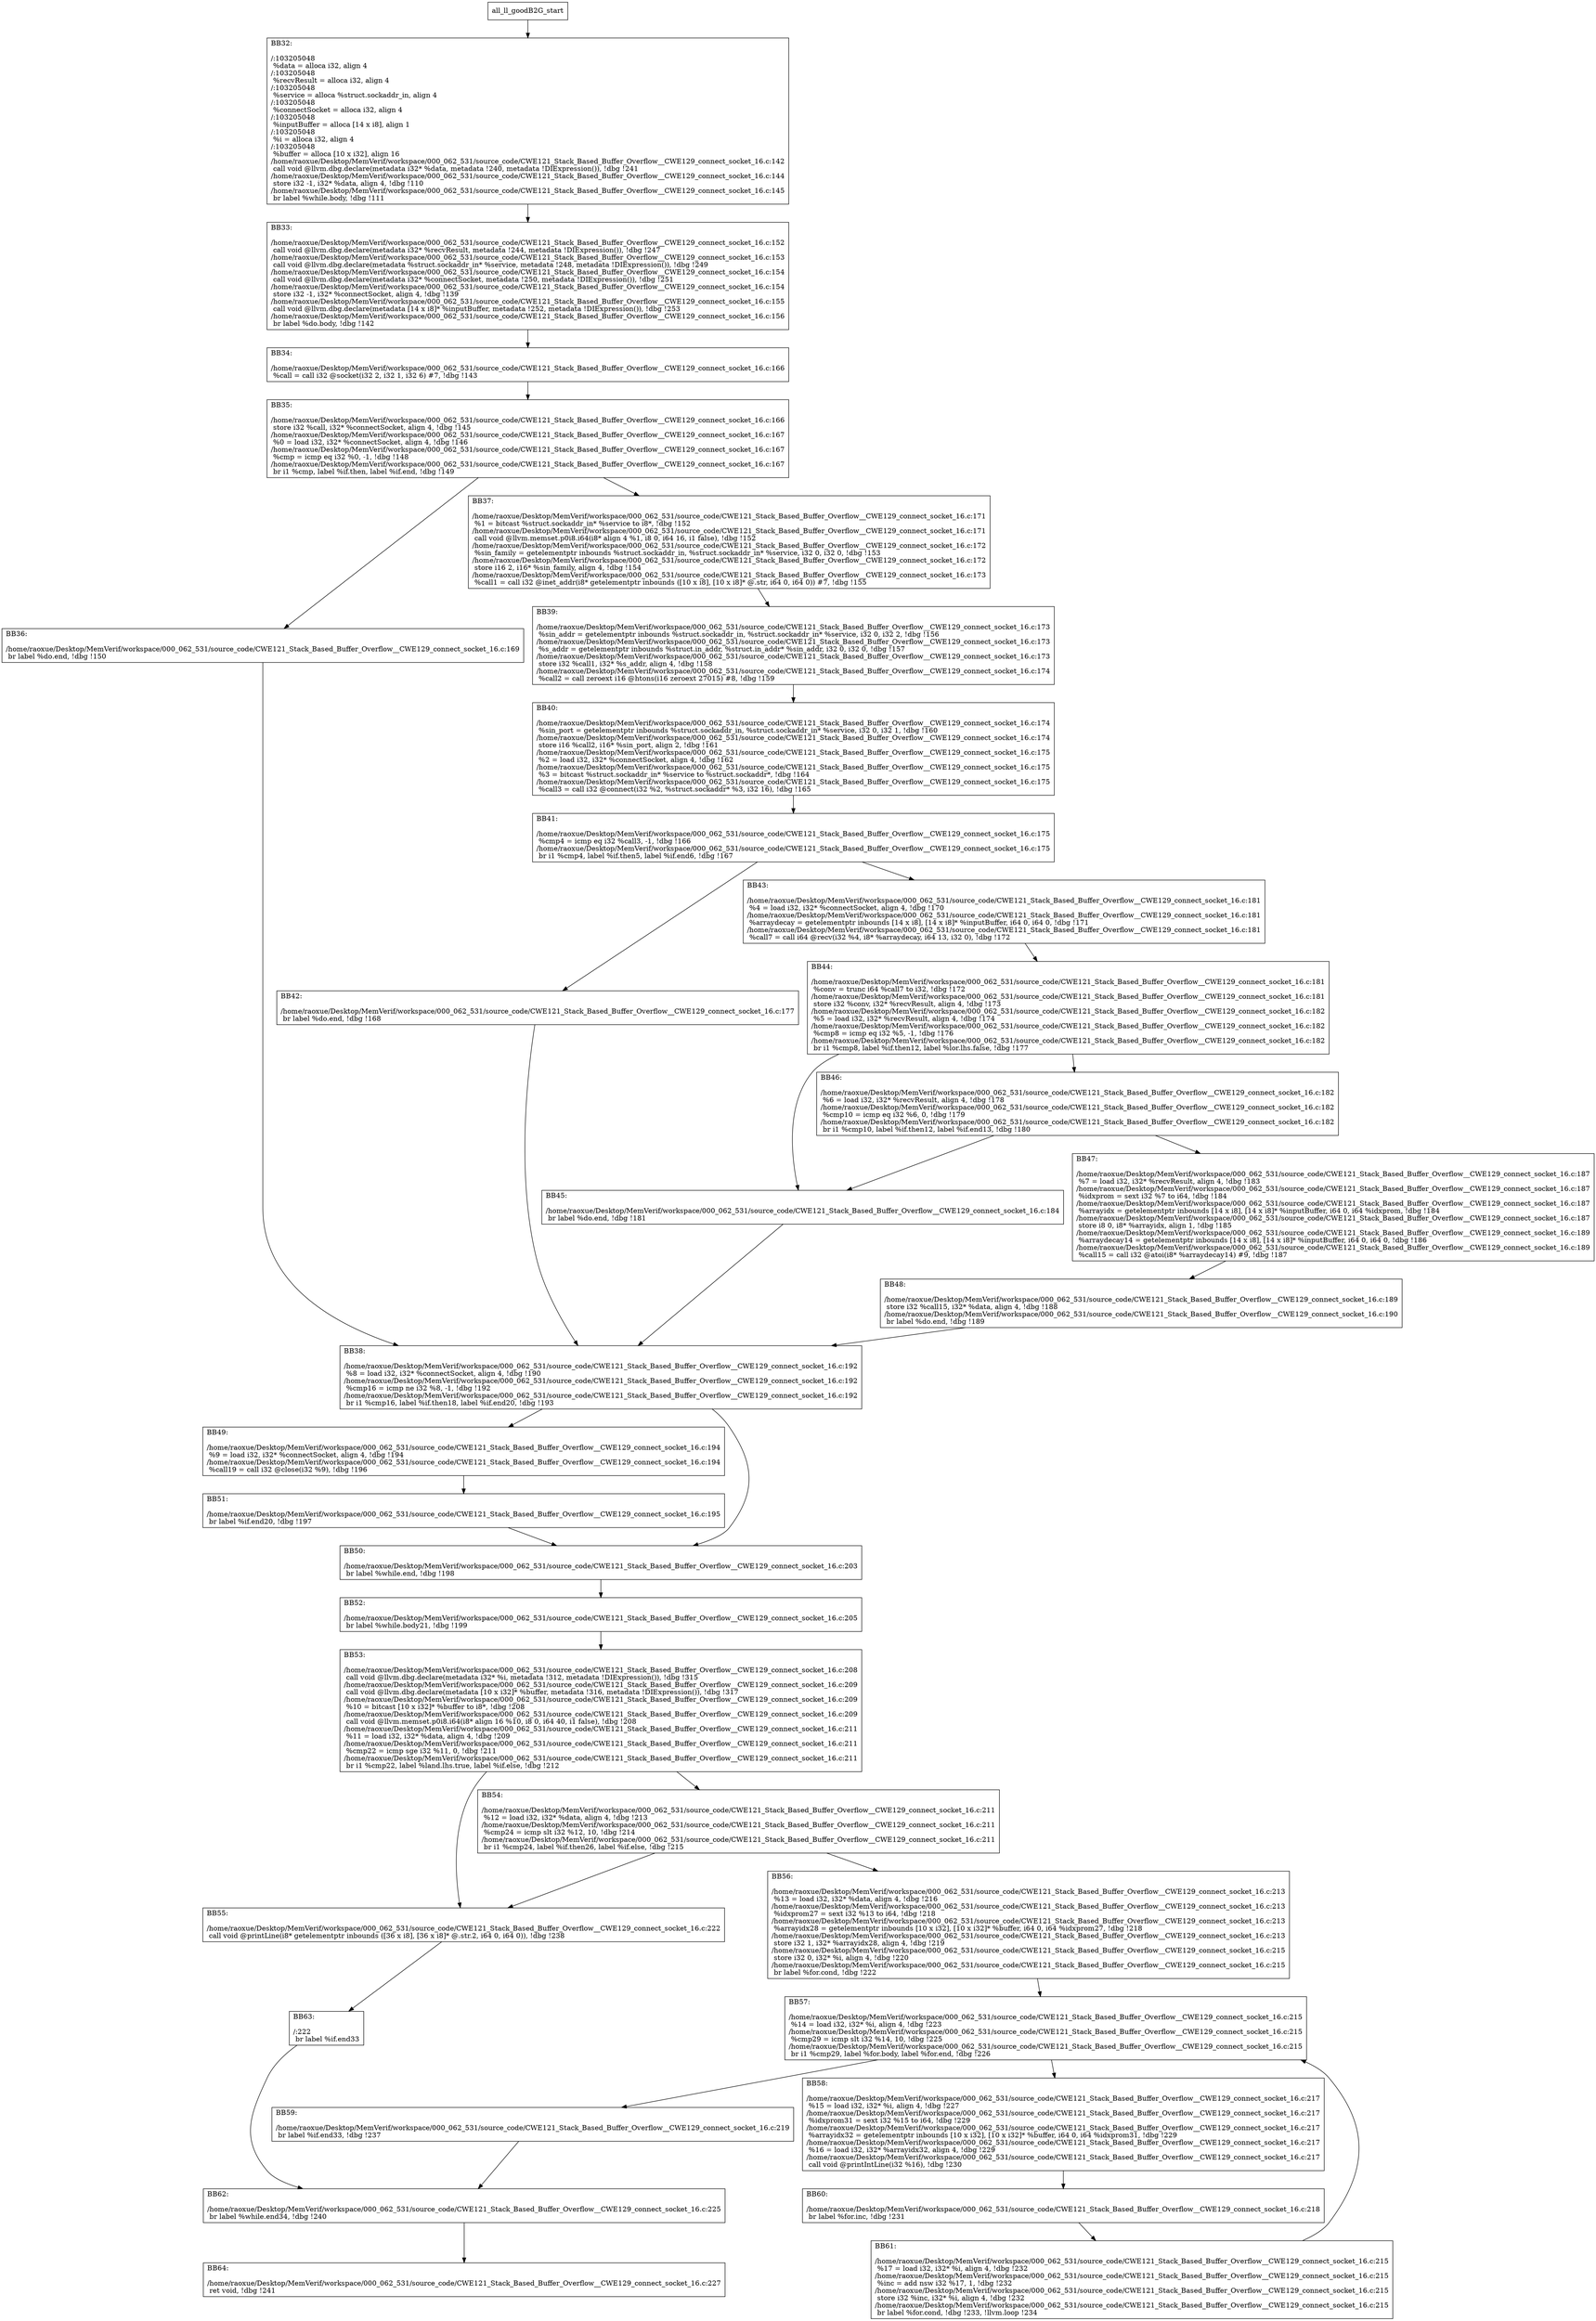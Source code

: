 digraph "CFG for'all_ll_goodB2G' function" {
	BBall_ll_goodB2G_start[shape=record,label="{all_ll_goodB2G_start}"];
	BBall_ll_goodB2G_start-> all_ll_goodB2GBB32;
	all_ll_goodB2GBB32 [shape=record, label="{BB32:\l\l/:103205048\l
  %data = alloca i32, align 4\l
/:103205048\l
  %recvResult = alloca i32, align 4\l
/:103205048\l
  %service = alloca %struct.sockaddr_in, align 4\l
/:103205048\l
  %connectSocket = alloca i32, align 4\l
/:103205048\l
  %inputBuffer = alloca [14 x i8], align 1\l
/:103205048\l
  %i = alloca i32, align 4\l
/:103205048\l
  %buffer = alloca [10 x i32], align 16\l
/home/raoxue/Desktop/MemVerif/workspace/000_062_531/source_code/CWE121_Stack_Based_Buffer_Overflow__CWE129_connect_socket_16.c:142\l
  call void @llvm.dbg.declare(metadata i32* %data, metadata !240, metadata !DIExpression()), !dbg !241\l
/home/raoxue/Desktop/MemVerif/workspace/000_062_531/source_code/CWE121_Stack_Based_Buffer_Overflow__CWE129_connect_socket_16.c:144\l
  store i32 -1, i32* %data, align 4, !dbg !110\l
/home/raoxue/Desktop/MemVerif/workspace/000_062_531/source_code/CWE121_Stack_Based_Buffer_Overflow__CWE129_connect_socket_16.c:145\l
  br label %while.body, !dbg !111\l
}"];
	all_ll_goodB2GBB32-> all_ll_goodB2GBB33;
	all_ll_goodB2GBB33 [shape=record, label="{BB33:\l\l/home/raoxue/Desktop/MemVerif/workspace/000_062_531/source_code/CWE121_Stack_Based_Buffer_Overflow__CWE129_connect_socket_16.c:152\l
  call void @llvm.dbg.declare(metadata i32* %recvResult, metadata !244, metadata !DIExpression()), !dbg !247\l
/home/raoxue/Desktop/MemVerif/workspace/000_062_531/source_code/CWE121_Stack_Based_Buffer_Overflow__CWE129_connect_socket_16.c:153\l
  call void @llvm.dbg.declare(metadata %struct.sockaddr_in* %service, metadata !248, metadata !DIExpression()), !dbg !249\l
/home/raoxue/Desktop/MemVerif/workspace/000_062_531/source_code/CWE121_Stack_Based_Buffer_Overflow__CWE129_connect_socket_16.c:154\l
  call void @llvm.dbg.declare(metadata i32* %connectSocket, metadata !250, metadata !DIExpression()), !dbg !251\l
/home/raoxue/Desktop/MemVerif/workspace/000_062_531/source_code/CWE121_Stack_Based_Buffer_Overflow__CWE129_connect_socket_16.c:154\l
  store i32 -1, i32* %connectSocket, align 4, !dbg !139\l
/home/raoxue/Desktop/MemVerif/workspace/000_062_531/source_code/CWE121_Stack_Based_Buffer_Overflow__CWE129_connect_socket_16.c:155\l
  call void @llvm.dbg.declare(metadata [14 x i8]* %inputBuffer, metadata !252, metadata !DIExpression()), !dbg !253\l
/home/raoxue/Desktop/MemVerif/workspace/000_062_531/source_code/CWE121_Stack_Based_Buffer_Overflow__CWE129_connect_socket_16.c:156\l
  br label %do.body, !dbg !142\l
}"];
	all_ll_goodB2GBB33-> all_ll_goodB2GBB34;
	all_ll_goodB2GBB34 [shape=record, label="{BB34:\l\l/home/raoxue/Desktop/MemVerif/workspace/000_062_531/source_code/CWE121_Stack_Based_Buffer_Overflow__CWE129_connect_socket_16.c:166\l
  %call = call i32 @socket(i32 2, i32 1, i32 6) #7, !dbg !143\l
}"];
	all_ll_goodB2GBB34-> all_ll_goodB2GBB35;
	all_ll_goodB2GBB35 [shape=record, label="{BB35:\l\l/home/raoxue/Desktop/MemVerif/workspace/000_062_531/source_code/CWE121_Stack_Based_Buffer_Overflow__CWE129_connect_socket_16.c:166\l
  store i32 %call, i32* %connectSocket, align 4, !dbg !145\l
/home/raoxue/Desktop/MemVerif/workspace/000_062_531/source_code/CWE121_Stack_Based_Buffer_Overflow__CWE129_connect_socket_16.c:167\l
  %0 = load i32, i32* %connectSocket, align 4, !dbg !146\l
/home/raoxue/Desktop/MemVerif/workspace/000_062_531/source_code/CWE121_Stack_Based_Buffer_Overflow__CWE129_connect_socket_16.c:167\l
  %cmp = icmp eq i32 %0, -1, !dbg !148\l
/home/raoxue/Desktop/MemVerif/workspace/000_062_531/source_code/CWE121_Stack_Based_Buffer_Overflow__CWE129_connect_socket_16.c:167\l
  br i1 %cmp, label %if.then, label %if.end, !dbg !149\l
}"];
	all_ll_goodB2GBB35-> all_ll_goodB2GBB36;
	all_ll_goodB2GBB35-> all_ll_goodB2GBB37;
	all_ll_goodB2GBB36 [shape=record, label="{BB36:\l\l/home/raoxue/Desktop/MemVerif/workspace/000_062_531/source_code/CWE121_Stack_Based_Buffer_Overflow__CWE129_connect_socket_16.c:169\l
  br label %do.end, !dbg !150\l
}"];
	all_ll_goodB2GBB36-> all_ll_goodB2GBB38;
	all_ll_goodB2GBB37 [shape=record, label="{BB37:\l\l/home/raoxue/Desktop/MemVerif/workspace/000_062_531/source_code/CWE121_Stack_Based_Buffer_Overflow__CWE129_connect_socket_16.c:171\l
  %1 = bitcast %struct.sockaddr_in* %service to i8*, !dbg !152\l
/home/raoxue/Desktop/MemVerif/workspace/000_062_531/source_code/CWE121_Stack_Based_Buffer_Overflow__CWE129_connect_socket_16.c:171\l
  call void @llvm.memset.p0i8.i64(i8* align 4 %1, i8 0, i64 16, i1 false), !dbg !152\l
/home/raoxue/Desktop/MemVerif/workspace/000_062_531/source_code/CWE121_Stack_Based_Buffer_Overflow__CWE129_connect_socket_16.c:172\l
  %sin_family = getelementptr inbounds %struct.sockaddr_in, %struct.sockaddr_in* %service, i32 0, i32 0, !dbg !153\l
/home/raoxue/Desktop/MemVerif/workspace/000_062_531/source_code/CWE121_Stack_Based_Buffer_Overflow__CWE129_connect_socket_16.c:172\l
  store i16 2, i16* %sin_family, align 4, !dbg !154\l
/home/raoxue/Desktop/MemVerif/workspace/000_062_531/source_code/CWE121_Stack_Based_Buffer_Overflow__CWE129_connect_socket_16.c:173\l
  %call1 = call i32 @inet_addr(i8* getelementptr inbounds ([10 x i8], [10 x i8]* @.str, i64 0, i64 0)) #7, !dbg !155\l
}"];
	all_ll_goodB2GBB37-> all_ll_goodB2GBB39;
	all_ll_goodB2GBB39 [shape=record, label="{BB39:\l\l/home/raoxue/Desktop/MemVerif/workspace/000_062_531/source_code/CWE121_Stack_Based_Buffer_Overflow__CWE129_connect_socket_16.c:173\l
  %sin_addr = getelementptr inbounds %struct.sockaddr_in, %struct.sockaddr_in* %service, i32 0, i32 2, !dbg !156\l
/home/raoxue/Desktop/MemVerif/workspace/000_062_531/source_code/CWE121_Stack_Based_Buffer_Overflow__CWE129_connect_socket_16.c:173\l
  %s_addr = getelementptr inbounds %struct.in_addr, %struct.in_addr* %sin_addr, i32 0, i32 0, !dbg !157\l
/home/raoxue/Desktop/MemVerif/workspace/000_062_531/source_code/CWE121_Stack_Based_Buffer_Overflow__CWE129_connect_socket_16.c:173\l
  store i32 %call1, i32* %s_addr, align 4, !dbg !158\l
/home/raoxue/Desktop/MemVerif/workspace/000_062_531/source_code/CWE121_Stack_Based_Buffer_Overflow__CWE129_connect_socket_16.c:174\l
  %call2 = call zeroext i16 @htons(i16 zeroext 27015) #8, !dbg !159\l
}"];
	all_ll_goodB2GBB39-> all_ll_goodB2GBB40;
	all_ll_goodB2GBB40 [shape=record, label="{BB40:\l\l/home/raoxue/Desktop/MemVerif/workspace/000_062_531/source_code/CWE121_Stack_Based_Buffer_Overflow__CWE129_connect_socket_16.c:174\l
  %sin_port = getelementptr inbounds %struct.sockaddr_in, %struct.sockaddr_in* %service, i32 0, i32 1, !dbg !160\l
/home/raoxue/Desktop/MemVerif/workspace/000_062_531/source_code/CWE121_Stack_Based_Buffer_Overflow__CWE129_connect_socket_16.c:174\l
  store i16 %call2, i16* %sin_port, align 2, !dbg !161\l
/home/raoxue/Desktop/MemVerif/workspace/000_062_531/source_code/CWE121_Stack_Based_Buffer_Overflow__CWE129_connect_socket_16.c:175\l
  %2 = load i32, i32* %connectSocket, align 4, !dbg !162\l
/home/raoxue/Desktop/MemVerif/workspace/000_062_531/source_code/CWE121_Stack_Based_Buffer_Overflow__CWE129_connect_socket_16.c:175\l
  %3 = bitcast %struct.sockaddr_in* %service to %struct.sockaddr*, !dbg !164\l
/home/raoxue/Desktop/MemVerif/workspace/000_062_531/source_code/CWE121_Stack_Based_Buffer_Overflow__CWE129_connect_socket_16.c:175\l
  %call3 = call i32 @connect(i32 %2, %struct.sockaddr* %3, i32 16), !dbg !165\l
}"];
	all_ll_goodB2GBB40-> all_ll_goodB2GBB41;
	all_ll_goodB2GBB41 [shape=record, label="{BB41:\l\l/home/raoxue/Desktop/MemVerif/workspace/000_062_531/source_code/CWE121_Stack_Based_Buffer_Overflow__CWE129_connect_socket_16.c:175\l
  %cmp4 = icmp eq i32 %call3, -1, !dbg !166\l
/home/raoxue/Desktop/MemVerif/workspace/000_062_531/source_code/CWE121_Stack_Based_Buffer_Overflow__CWE129_connect_socket_16.c:175\l
  br i1 %cmp4, label %if.then5, label %if.end6, !dbg !167\l
}"];
	all_ll_goodB2GBB41-> all_ll_goodB2GBB42;
	all_ll_goodB2GBB41-> all_ll_goodB2GBB43;
	all_ll_goodB2GBB42 [shape=record, label="{BB42:\l\l/home/raoxue/Desktop/MemVerif/workspace/000_062_531/source_code/CWE121_Stack_Based_Buffer_Overflow__CWE129_connect_socket_16.c:177\l
  br label %do.end, !dbg !168\l
}"];
	all_ll_goodB2GBB42-> all_ll_goodB2GBB38;
	all_ll_goodB2GBB43 [shape=record, label="{BB43:\l\l/home/raoxue/Desktop/MemVerif/workspace/000_062_531/source_code/CWE121_Stack_Based_Buffer_Overflow__CWE129_connect_socket_16.c:181\l
  %4 = load i32, i32* %connectSocket, align 4, !dbg !170\l
/home/raoxue/Desktop/MemVerif/workspace/000_062_531/source_code/CWE121_Stack_Based_Buffer_Overflow__CWE129_connect_socket_16.c:181\l
  %arraydecay = getelementptr inbounds [14 x i8], [14 x i8]* %inputBuffer, i64 0, i64 0, !dbg !171\l
/home/raoxue/Desktop/MemVerif/workspace/000_062_531/source_code/CWE121_Stack_Based_Buffer_Overflow__CWE129_connect_socket_16.c:181\l
  %call7 = call i64 @recv(i32 %4, i8* %arraydecay, i64 13, i32 0), !dbg !172\l
}"];
	all_ll_goodB2GBB43-> all_ll_goodB2GBB44;
	all_ll_goodB2GBB44 [shape=record, label="{BB44:\l\l/home/raoxue/Desktop/MemVerif/workspace/000_062_531/source_code/CWE121_Stack_Based_Buffer_Overflow__CWE129_connect_socket_16.c:181\l
  %conv = trunc i64 %call7 to i32, !dbg !172\l
/home/raoxue/Desktop/MemVerif/workspace/000_062_531/source_code/CWE121_Stack_Based_Buffer_Overflow__CWE129_connect_socket_16.c:181\l
  store i32 %conv, i32* %recvResult, align 4, !dbg !173\l
/home/raoxue/Desktop/MemVerif/workspace/000_062_531/source_code/CWE121_Stack_Based_Buffer_Overflow__CWE129_connect_socket_16.c:182\l
  %5 = load i32, i32* %recvResult, align 4, !dbg !174\l
/home/raoxue/Desktop/MemVerif/workspace/000_062_531/source_code/CWE121_Stack_Based_Buffer_Overflow__CWE129_connect_socket_16.c:182\l
  %cmp8 = icmp eq i32 %5, -1, !dbg !176\l
/home/raoxue/Desktop/MemVerif/workspace/000_062_531/source_code/CWE121_Stack_Based_Buffer_Overflow__CWE129_connect_socket_16.c:182\l
  br i1 %cmp8, label %if.then12, label %lor.lhs.false, !dbg !177\l
}"];
	all_ll_goodB2GBB44-> all_ll_goodB2GBB45;
	all_ll_goodB2GBB44-> all_ll_goodB2GBB46;
	all_ll_goodB2GBB46 [shape=record, label="{BB46:\l\l/home/raoxue/Desktop/MemVerif/workspace/000_062_531/source_code/CWE121_Stack_Based_Buffer_Overflow__CWE129_connect_socket_16.c:182\l
  %6 = load i32, i32* %recvResult, align 4, !dbg !178\l
/home/raoxue/Desktop/MemVerif/workspace/000_062_531/source_code/CWE121_Stack_Based_Buffer_Overflow__CWE129_connect_socket_16.c:182\l
  %cmp10 = icmp eq i32 %6, 0, !dbg !179\l
/home/raoxue/Desktop/MemVerif/workspace/000_062_531/source_code/CWE121_Stack_Based_Buffer_Overflow__CWE129_connect_socket_16.c:182\l
  br i1 %cmp10, label %if.then12, label %if.end13, !dbg !180\l
}"];
	all_ll_goodB2GBB46-> all_ll_goodB2GBB45;
	all_ll_goodB2GBB46-> all_ll_goodB2GBB47;
	all_ll_goodB2GBB45 [shape=record, label="{BB45:\l\l/home/raoxue/Desktop/MemVerif/workspace/000_062_531/source_code/CWE121_Stack_Based_Buffer_Overflow__CWE129_connect_socket_16.c:184\l
  br label %do.end, !dbg !181\l
}"];
	all_ll_goodB2GBB45-> all_ll_goodB2GBB38;
	all_ll_goodB2GBB47 [shape=record, label="{BB47:\l\l/home/raoxue/Desktop/MemVerif/workspace/000_062_531/source_code/CWE121_Stack_Based_Buffer_Overflow__CWE129_connect_socket_16.c:187\l
  %7 = load i32, i32* %recvResult, align 4, !dbg !183\l
/home/raoxue/Desktop/MemVerif/workspace/000_062_531/source_code/CWE121_Stack_Based_Buffer_Overflow__CWE129_connect_socket_16.c:187\l
  %idxprom = sext i32 %7 to i64, !dbg !184\l
/home/raoxue/Desktop/MemVerif/workspace/000_062_531/source_code/CWE121_Stack_Based_Buffer_Overflow__CWE129_connect_socket_16.c:187\l
  %arrayidx = getelementptr inbounds [14 x i8], [14 x i8]* %inputBuffer, i64 0, i64 %idxprom, !dbg !184\l
/home/raoxue/Desktop/MemVerif/workspace/000_062_531/source_code/CWE121_Stack_Based_Buffer_Overflow__CWE129_connect_socket_16.c:187\l
  store i8 0, i8* %arrayidx, align 1, !dbg !185\l
/home/raoxue/Desktop/MemVerif/workspace/000_062_531/source_code/CWE121_Stack_Based_Buffer_Overflow__CWE129_connect_socket_16.c:189\l
  %arraydecay14 = getelementptr inbounds [14 x i8], [14 x i8]* %inputBuffer, i64 0, i64 0, !dbg !186\l
/home/raoxue/Desktop/MemVerif/workspace/000_062_531/source_code/CWE121_Stack_Based_Buffer_Overflow__CWE129_connect_socket_16.c:189\l
  %call15 = call i32 @atoi(i8* %arraydecay14) #9, !dbg !187\l
}"];
	all_ll_goodB2GBB47-> all_ll_goodB2GBB48;
	all_ll_goodB2GBB48 [shape=record, label="{BB48:\l\l/home/raoxue/Desktop/MemVerif/workspace/000_062_531/source_code/CWE121_Stack_Based_Buffer_Overflow__CWE129_connect_socket_16.c:189\l
  store i32 %call15, i32* %data, align 4, !dbg !188\l
/home/raoxue/Desktop/MemVerif/workspace/000_062_531/source_code/CWE121_Stack_Based_Buffer_Overflow__CWE129_connect_socket_16.c:190\l
  br label %do.end, !dbg !189\l
}"];
	all_ll_goodB2GBB48-> all_ll_goodB2GBB38;
	all_ll_goodB2GBB38 [shape=record, label="{BB38:\l\l/home/raoxue/Desktop/MemVerif/workspace/000_062_531/source_code/CWE121_Stack_Based_Buffer_Overflow__CWE129_connect_socket_16.c:192\l
  %8 = load i32, i32* %connectSocket, align 4, !dbg !190\l
/home/raoxue/Desktop/MemVerif/workspace/000_062_531/source_code/CWE121_Stack_Based_Buffer_Overflow__CWE129_connect_socket_16.c:192\l
  %cmp16 = icmp ne i32 %8, -1, !dbg !192\l
/home/raoxue/Desktop/MemVerif/workspace/000_062_531/source_code/CWE121_Stack_Based_Buffer_Overflow__CWE129_connect_socket_16.c:192\l
  br i1 %cmp16, label %if.then18, label %if.end20, !dbg !193\l
}"];
	all_ll_goodB2GBB38-> all_ll_goodB2GBB49;
	all_ll_goodB2GBB38-> all_ll_goodB2GBB50;
	all_ll_goodB2GBB49 [shape=record, label="{BB49:\l\l/home/raoxue/Desktop/MemVerif/workspace/000_062_531/source_code/CWE121_Stack_Based_Buffer_Overflow__CWE129_connect_socket_16.c:194\l
  %9 = load i32, i32* %connectSocket, align 4, !dbg !194\l
/home/raoxue/Desktop/MemVerif/workspace/000_062_531/source_code/CWE121_Stack_Based_Buffer_Overflow__CWE129_connect_socket_16.c:194\l
  %call19 = call i32 @close(i32 %9), !dbg !196\l
}"];
	all_ll_goodB2GBB49-> all_ll_goodB2GBB51;
	all_ll_goodB2GBB51 [shape=record, label="{BB51:\l\l/home/raoxue/Desktop/MemVerif/workspace/000_062_531/source_code/CWE121_Stack_Based_Buffer_Overflow__CWE129_connect_socket_16.c:195\l
  br label %if.end20, !dbg !197\l
}"];
	all_ll_goodB2GBB51-> all_ll_goodB2GBB50;
	all_ll_goodB2GBB50 [shape=record, label="{BB50:\l\l/home/raoxue/Desktop/MemVerif/workspace/000_062_531/source_code/CWE121_Stack_Based_Buffer_Overflow__CWE129_connect_socket_16.c:203\l
  br label %while.end, !dbg !198\l
}"];
	all_ll_goodB2GBB50-> all_ll_goodB2GBB52;
	all_ll_goodB2GBB52 [shape=record, label="{BB52:\l\l/home/raoxue/Desktop/MemVerif/workspace/000_062_531/source_code/CWE121_Stack_Based_Buffer_Overflow__CWE129_connect_socket_16.c:205\l
  br label %while.body21, !dbg !199\l
}"];
	all_ll_goodB2GBB52-> all_ll_goodB2GBB53;
	all_ll_goodB2GBB53 [shape=record, label="{BB53:\l\l/home/raoxue/Desktop/MemVerif/workspace/000_062_531/source_code/CWE121_Stack_Based_Buffer_Overflow__CWE129_connect_socket_16.c:208\l
  call void @llvm.dbg.declare(metadata i32* %i, metadata !312, metadata !DIExpression()), !dbg !315\l
/home/raoxue/Desktop/MemVerif/workspace/000_062_531/source_code/CWE121_Stack_Based_Buffer_Overflow__CWE129_connect_socket_16.c:209\l
  call void @llvm.dbg.declare(metadata [10 x i32]* %buffer, metadata !316, metadata !DIExpression()), !dbg !317\l
/home/raoxue/Desktop/MemVerif/workspace/000_062_531/source_code/CWE121_Stack_Based_Buffer_Overflow__CWE129_connect_socket_16.c:209\l
  %10 = bitcast [10 x i32]* %buffer to i8*, !dbg !208\l
/home/raoxue/Desktop/MemVerif/workspace/000_062_531/source_code/CWE121_Stack_Based_Buffer_Overflow__CWE129_connect_socket_16.c:209\l
  call void @llvm.memset.p0i8.i64(i8* align 16 %10, i8 0, i64 40, i1 false), !dbg !208\l
/home/raoxue/Desktop/MemVerif/workspace/000_062_531/source_code/CWE121_Stack_Based_Buffer_Overflow__CWE129_connect_socket_16.c:211\l
  %11 = load i32, i32* %data, align 4, !dbg !209\l
/home/raoxue/Desktop/MemVerif/workspace/000_062_531/source_code/CWE121_Stack_Based_Buffer_Overflow__CWE129_connect_socket_16.c:211\l
  %cmp22 = icmp sge i32 %11, 0, !dbg !211\l
/home/raoxue/Desktop/MemVerif/workspace/000_062_531/source_code/CWE121_Stack_Based_Buffer_Overflow__CWE129_connect_socket_16.c:211\l
  br i1 %cmp22, label %land.lhs.true, label %if.else, !dbg !212\l
}"];
	all_ll_goodB2GBB53-> all_ll_goodB2GBB54;
	all_ll_goodB2GBB53-> all_ll_goodB2GBB55;
	all_ll_goodB2GBB54 [shape=record, label="{BB54:\l\l/home/raoxue/Desktop/MemVerif/workspace/000_062_531/source_code/CWE121_Stack_Based_Buffer_Overflow__CWE129_connect_socket_16.c:211\l
  %12 = load i32, i32* %data, align 4, !dbg !213\l
/home/raoxue/Desktop/MemVerif/workspace/000_062_531/source_code/CWE121_Stack_Based_Buffer_Overflow__CWE129_connect_socket_16.c:211\l
  %cmp24 = icmp slt i32 %12, 10, !dbg !214\l
/home/raoxue/Desktop/MemVerif/workspace/000_062_531/source_code/CWE121_Stack_Based_Buffer_Overflow__CWE129_connect_socket_16.c:211\l
  br i1 %cmp24, label %if.then26, label %if.else, !dbg !215\l
}"];
	all_ll_goodB2GBB54-> all_ll_goodB2GBB56;
	all_ll_goodB2GBB54-> all_ll_goodB2GBB55;
	all_ll_goodB2GBB56 [shape=record, label="{BB56:\l\l/home/raoxue/Desktop/MemVerif/workspace/000_062_531/source_code/CWE121_Stack_Based_Buffer_Overflow__CWE129_connect_socket_16.c:213\l
  %13 = load i32, i32* %data, align 4, !dbg !216\l
/home/raoxue/Desktop/MemVerif/workspace/000_062_531/source_code/CWE121_Stack_Based_Buffer_Overflow__CWE129_connect_socket_16.c:213\l
  %idxprom27 = sext i32 %13 to i64, !dbg !218\l
/home/raoxue/Desktop/MemVerif/workspace/000_062_531/source_code/CWE121_Stack_Based_Buffer_Overflow__CWE129_connect_socket_16.c:213\l
  %arrayidx28 = getelementptr inbounds [10 x i32], [10 x i32]* %buffer, i64 0, i64 %idxprom27, !dbg !218\l
/home/raoxue/Desktop/MemVerif/workspace/000_062_531/source_code/CWE121_Stack_Based_Buffer_Overflow__CWE129_connect_socket_16.c:213\l
  store i32 1, i32* %arrayidx28, align 4, !dbg !219\l
/home/raoxue/Desktop/MemVerif/workspace/000_062_531/source_code/CWE121_Stack_Based_Buffer_Overflow__CWE129_connect_socket_16.c:215\l
  store i32 0, i32* %i, align 4, !dbg !220\l
/home/raoxue/Desktop/MemVerif/workspace/000_062_531/source_code/CWE121_Stack_Based_Buffer_Overflow__CWE129_connect_socket_16.c:215\l
  br label %for.cond, !dbg !222\l
}"];
	all_ll_goodB2GBB56-> all_ll_goodB2GBB57;
	all_ll_goodB2GBB57 [shape=record, label="{BB57:\l\l/home/raoxue/Desktop/MemVerif/workspace/000_062_531/source_code/CWE121_Stack_Based_Buffer_Overflow__CWE129_connect_socket_16.c:215\l
  %14 = load i32, i32* %i, align 4, !dbg !223\l
/home/raoxue/Desktop/MemVerif/workspace/000_062_531/source_code/CWE121_Stack_Based_Buffer_Overflow__CWE129_connect_socket_16.c:215\l
  %cmp29 = icmp slt i32 %14, 10, !dbg !225\l
/home/raoxue/Desktop/MemVerif/workspace/000_062_531/source_code/CWE121_Stack_Based_Buffer_Overflow__CWE129_connect_socket_16.c:215\l
  br i1 %cmp29, label %for.body, label %for.end, !dbg !226\l
}"];
	all_ll_goodB2GBB57-> all_ll_goodB2GBB58;
	all_ll_goodB2GBB57-> all_ll_goodB2GBB59;
	all_ll_goodB2GBB58 [shape=record, label="{BB58:\l\l/home/raoxue/Desktop/MemVerif/workspace/000_062_531/source_code/CWE121_Stack_Based_Buffer_Overflow__CWE129_connect_socket_16.c:217\l
  %15 = load i32, i32* %i, align 4, !dbg !227\l
/home/raoxue/Desktop/MemVerif/workspace/000_062_531/source_code/CWE121_Stack_Based_Buffer_Overflow__CWE129_connect_socket_16.c:217\l
  %idxprom31 = sext i32 %15 to i64, !dbg !229\l
/home/raoxue/Desktop/MemVerif/workspace/000_062_531/source_code/CWE121_Stack_Based_Buffer_Overflow__CWE129_connect_socket_16.c:217\l
  %arrayidx32 = getelementptr inbounds [10 x i32], [10 x i32]* %buffer, i64 0, i64 %idxprom31, !dbg !229\l
/home/raoxue/Desktop/MemVerif/workspace/000_062_531/source_code/CWE121_Stack_Based_Buffer_Overflow__CWE129_connect_socket_16.c:217\l
  %16 = load i32, i32* %arrayidx32, align 4, !dbg !229\l
/home/raoxue/Desktop/MemVerif/workspace/000_062_531/source_code/CWE121_Stack_Based_Buffer_Overflow__CWE129_connect_socket_16.c:217\l
  call void @printIntLine(i32 %16), !dbg !230\l
}"];
	all_ll_goodB2GBB58-> all_ll_goodB2GBB60;
	all_ll_goodB2GBB60 [shape=record, label="{BB60:\l\l/home/raoxue/Desktop/MemVerif/workspace/000_062_531/source_code/CWE121_Stack_Based_Buffer_Overflow__CWE129_connect_socket_16.c:218\l
  br label %for.inc, !dbg !231\l
}"];
	all_ll_goodB2GBB60-> all_ll_goodB2GBB61;
	all_ll_goodB2GBB61 [shape=record, label="{BB61:\l\l/home/raoxue/Desktop/MemVerif/workspace/000_062_531/source_code/CWE121_Stack_Based_Buffer_Overflow__CWE129_connect_socket_16.c:215\l
  %17 = load i32, i32* %i, align 4, !dbg !232\l
/home/raoxue/Desktop/MemVerif/workspace/000_062_531/source_code/CWE121_Stack_Based_Buffer_Overflow__CWE129_connect_socket_16.c:215\l
  %inc = add nsw i32 %17, 1, !dbg !232\l
/home/raoxue/Desktop/MemVerif/workspace/000_062_531/source_code/CWE121_Stack_Based_Buffer_Overflow__CWE129_connect_socket_16.c:215\l
  store i32 %inc, i32* %i, align 4, !dbg !232\l
/home/raoxue/Desktop/MemVerif/workspace/000_062_531/source_code/CWE121_Stack_Based_Buffer_Overflow__CWE129_connect_socket_16.c:215\l
  br label %for.cond, !dbg !233, !llvm.loop !234\l
}"];
	all_ll_goodB2GBB61-> all_ll_goodB2GBB57;
	all_ll_goodB2GBB59 [shape=record, label="{BB59:\l\l/home/raoxue/Desktop/MemVerif/workspace/000_062_531/source_code/CWE121_Stack_Based_Buffer_Overflow__CWE129_connect_socket_16.c:219\l
  br label %if.end33, !dbg !237\l
}"];
	all_ll_goodB2GBB59-> all_ll_goodB2GBB62;
	all_ll_goodB2GBB55 [shape=record, label="{BB55:\l\l/home/raoxue/Desktop/MemVerif/workspace/000_062_531/source_code/CWE121_Stack_Based_Buffer_Overflow__CWE129_connect_socket_16.c:222\l
  call void @printLine(i8* getelementptr inbounds ([36 x i8], [36 x i8]* @.str.2, i64 0, i64 0)), !dbg !238\l
}"];
	all_ll_goodB2GBB55-> all_ll_goodB2GBB63;
	all_ll_goodB2GBB63 [shape=record, label="{BB63:\l\l/:222\l
  br label %if.end33\l
}"];
	all_ll_goodB2GBB63-> all_ll_goodB2GBB62;
	all_ll_goodB2GBB62 [shape=record, label="{BB62:\l\l/home/raoxue/Desktop/MemVerif/workspace/000_062_531/source_code/CWE121_Stack_Based_Buffer_Overflow__CWE129_connect_socket_16.c:225\l
  br label %while.end34, !dbg !240\l
}"];
	all_ll_goodB2GBB62-> all_ll_goodB2GBB64;
	all_ll_goodB2GBB64 [shape=record, label="{BB64:\l\l/home/raoxue/Desktop/MemVerif/workspace/000_062_531/source_code/CWE121_Stack_Based_Buffer_Overflow__CWE129_connect_socket_16.c:227\l
  ret void, !dbg !241\l
}"];
}
